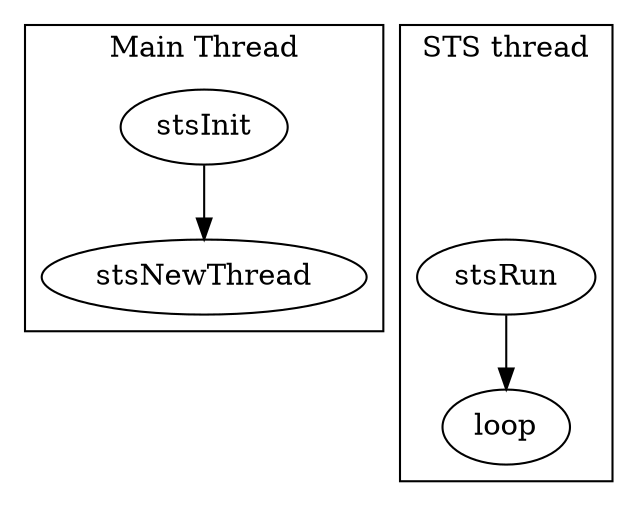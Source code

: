 digraph G {
  subgraph cluster_MainThread {
    label="Main Thread"
    stsInit -> stsNewThread;
  }

  subgraph cluster_StsThread {
    label="STS thread";
    n1[style=invis]
    n1->stsRun[style=invis]
    stsRun -> loop;
  }
}
